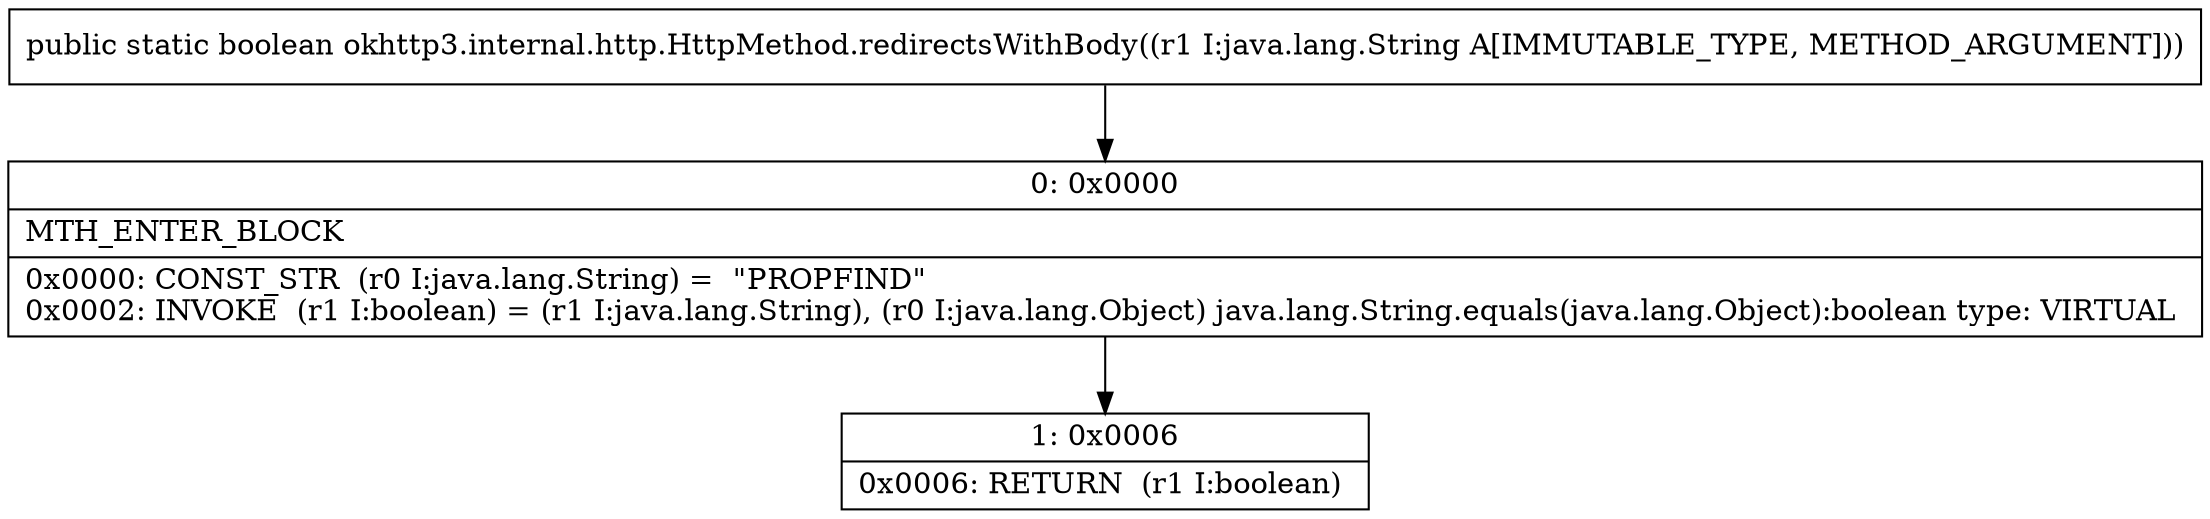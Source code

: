 digraph "CFG forokhttp3.internal.http.HttpMethod.redirectsWithBody(Ljava\/lang\/String;)Z" {
Node_0 [shape=record,label="{0\:\ 0x0000|MTH_ENTER_BLOCK\l|0x0000: CONST_STR  (r0 I:java.lang.String) =  \"PROPFIND\" \l0x0002: INVOKE  (r1 I:boolean) = (r1 I:java.lang.String), (r0 I:java.lang.Object) java.lang.String.equals(java.lang.Object):boolean type: VIRTUAL \l}"];
Node_1 [shape=record,label="{1\:\ 0x0006|0x0006: RETURN  (r1 I:boolean) \l}"];
MethodNode[shape=record,label="{public static boolean okhttp3.internal.http.HttpMethod.redirectsWithBody((r1 I:java.lang.String A[IMMUTABLE_TYPE, METHOD_ARGUMENT])) }"];
MethodNode -> Node_0;
Node_0 -> Node_1;
}


